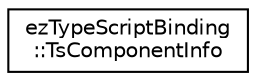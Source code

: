digraph "Graphical Class Hierarchy"
{
 // LATEX_PDF_SIZE
  edge [fontname="Helvetica",fontsize="10",labelfontname="Helvetica",labelfontsize="10"];
  node [fontname="Helvetica",fontsize="10",shape=record];
  rankdir="LR";
  Node0 [label="ezTypeScriptBinding\l::TsComponentInfo",height=0.2,width=0.4,color="black", fillcolor="white", style="filled",URL="$de/df5/structez_type_script_binding_1_1_ts_component_info.htm",tooltip=" "];
}
